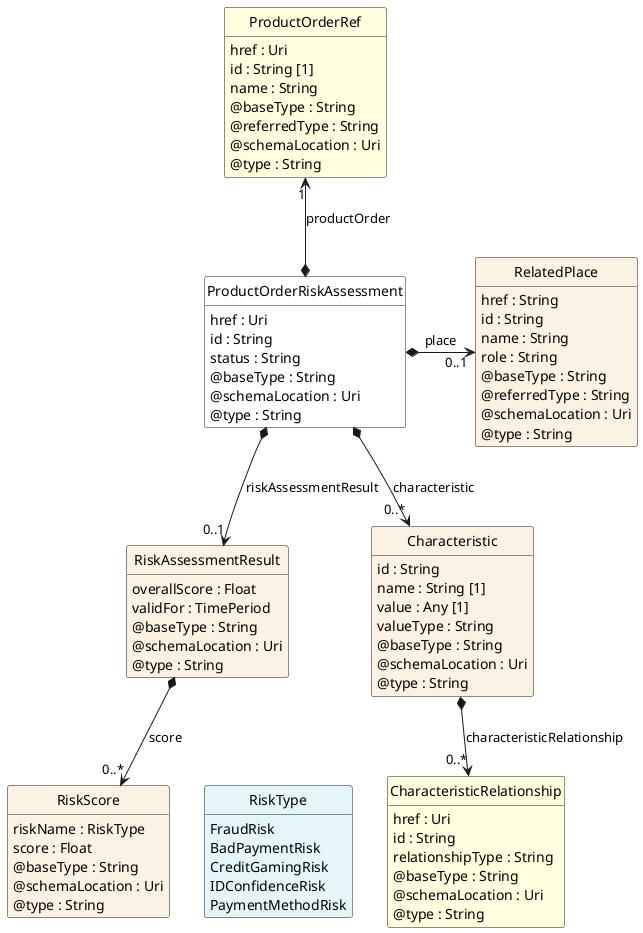 @startuml
hide circle
hide methods
hide stereotype
show <<Enumeration>> stereotype
skinparam class {
   BackgroundColor<<Enumeration>> #E6F5F7
   BackgroundColor<<Ref>> #FFFFE0
   BackgroundColor<<Pivot>> #FFFFFFF
   BackgroundColor<<SimpleType>> #E2F0DA
   BackgroundColor #FCF2E3
}

class ProductOrderRiskAssessment <<Pivot>> {
    href : Uri
    id : String
    status : String
    @baseType : String
    @schemaLocation : Uri
    @type : String
}

class RiskAssessmentResult  {
    overallScore : Float
    validFor : TimePeriod
    @baseType : String
    @schemaLocation : Uri
    @type : String
}

class RiskScore  {
    riskName : RiskType
    score : Float
    @baseType : String
    @schemaLocation : Uri
    @type : String
}

class RiskType <<Enumeration>> {
    FraudRisk
    BadPaymentRisk
    CreditGamingRisk
    IDConfidenceRisk
    PaymentMethodRisk
}

class ProductOrderRef  <<Ref>> {
    href : Uri
    id : String [1]
    name : String
    @baseType : String
    @referredType : String
    @schemaLocation : Uri
    @type : String
}

class RelatedPlace  {
    href : String
    id : String
    name : String
    role : String
    @baseType : String
    @referredType : String
    @schemaLocation : Uri
    @type : String
}

class Characteristic  {
    id : String
    name : String [1]
    value : Any [1]
    valueType : String
    @baseType : String
    @schemaLocation : Uri
    @type : String
}

class CharacteristicRelationship  <<Ref>> {
    href : Uri
    id : String
    relationshipType : String
    @baseType : String
    @schemaLocation : Uri
    @type : String
}

ProductOrderRiskAssessment *-right-> "0..1" RelatedPlace : place

ProductOrderRef "1" <--* ProductOrderRiskAssessment : productOrder

ProductOrderRiskAssessment *-->  "0..*" Characteristic : characteristic

ProductOrderRiskAssessment *-->  "0..1" RiskAssessmentResult : riskAssessmentResult

RiskAssessmentResult *-->  "0..*" RiskScore : score

Characteristic *-->  "0..*" CharacteristicRelationship : characteristicRelationship

RiskScore -right[hidden]-> RiskType

@enduml